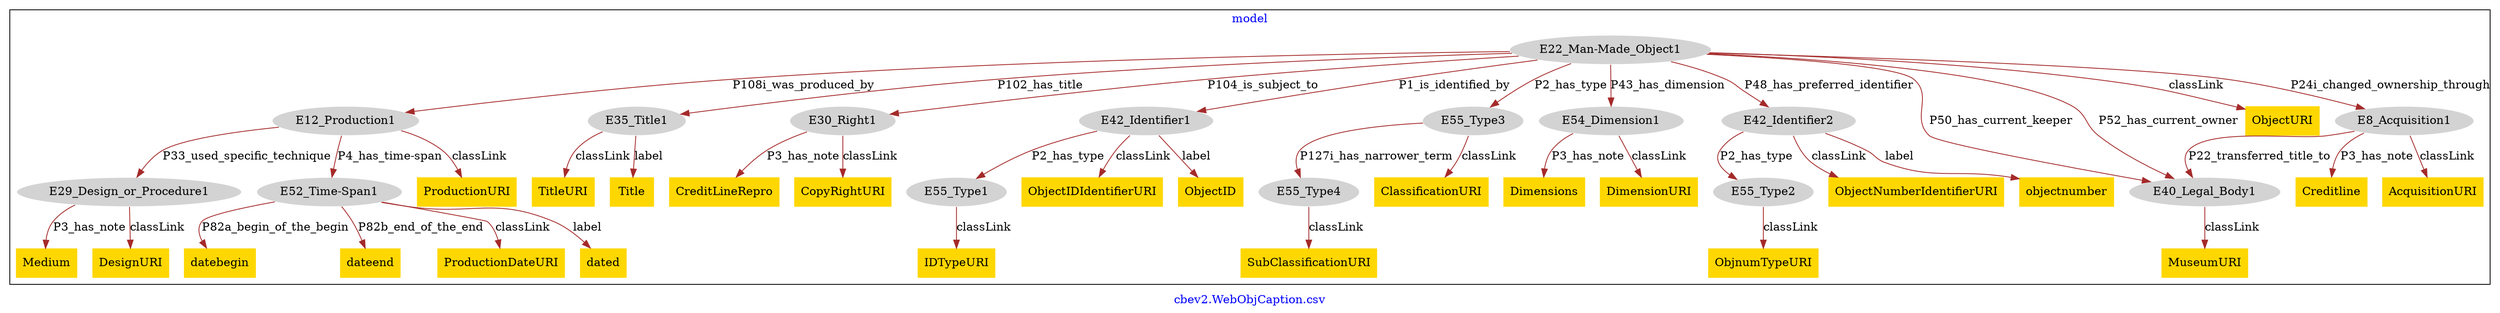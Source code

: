 digraph n0 {
fontcolor="blue"
remincross="true"
label="cbev2.WebObjCaption.csv"
subgraph cluster {
label="model"
n2[style="filled",color="white",fillcolor="lightgray",label="E12_Production1"];
n3[style="filled",color="white",fillcolor="lightgray",label="E29_Design_or_Procedure1"];
n4[style="filled",color="white",fillcolor="lightgray",label="E52_Time-Span1"];
n5[shape="plaintext",style="filled",fillcolor="gold",label="ProductionURI"];
n6[style="filled",color="white",fillcolor="lightgray",label="E22_Man-Made_Object1"];
n7[style="filled",color="white",fillcolor="lightgray",label="E35_Title1"];
n8[style="filled",color="white",fillcolor="lightgray",label="E30_Right1"];
n9[style="filled",color="white",fillcolor="lightgray",label="E42_Identifier1"];
n10[style="filled",color="white",fillcolor="lightgray",label="E55_Type3"];
n11[style="filled",color="white",fillcolor="lightgray",label="E54_Dimension1"];
n12[style="filled",color="white",fillcolor="lightgray",label="E42_Identifier2"];
n13[style="filled",color="white",fillcolor="lightgray",label="E40_Legal_Body1"];
n14[shape="plaintext",style="filled",fillcolor="gold",label="ObjectURI"];
n15[shape="plaintext",style="filled",fillcolor="gold",label="Medium"];
n16[shape="plaintext",style="filled",fillcolor="gold",label="DesignURI"];
n17[shape="plaintext",style="filled",fillcolor="gold",label="CreditLineRepro"];
n18[shape="plaintext",style="filled",fillcolor="gold",label="CopyRightURI"];
n19[shape="plaintext",style="filled",fillcolor="gold",label="TitleURI"];
n20[shape="plaintext",style="filled",fillcolor="gold",label="Title"];
n21[shape="plaintext",style="filled",fillcolor="gold",label="MuseumURI"];
n22[style="filled",color="white",fillcolor="lightgray",label="E55_Type1"];
n23[shape="plaintext",style="filled",fillcolor="gold",label="ObjectIDIdentifierURI"];
n24[shape="plaintext",style="filled",fillcolor="gold",label="ObjectID"];
n25[style="filled",color="white",fillcolor="lightgray",label="E55_Type2"];
n26[shape="plaintext",style="filled",fillcolor="gold",label="ObjectNumberIdentifierURI"];
n27[shape="plaintext",style="filled",fillcolor="gold",label="objectnumber"];
n28[shape="plaintext",style="filled",fillcolor="gold",label="datebegin"];
n29[shape="plaintext",style="filled",fillcolor="gold",label="dateend"];
n30[shape="plaintext",style="filled",fillcolor="gold",label="ProductionDateURI"];
n31[shape="plaintext",style="filled",fillcolor="gold",label="dated"];
n32[shape="plaintext",style="filled",fillcolor="gold",label="Dimensions"];
n33[shape="plaintext",style="filled",fillcolor="gold",label="DimensionURI"];
n34[shape="plaintext",style="filled",fillcolor="gold",label="IDTypeURI"];
n35[shape="plaintext",style="filled",fillcolor="gold",label="ObjnumTypeURI"];
n36[style="filled",color="white",fillcolor="lightgray",label="E55_Type4"];
n37[shape="plaintext",style="filled",fillcolor="gold",label="ClassificationURI"];
n38[shape="plaintext",style="filled",fillcolor="gold",label="SubClassificationURI"];
n39[style="filled",color="white",fillcolor="lightgray",label="E8_Acquisition1"];
n40[shape="plaintext",style="filled",fillcolor="gold",label="Creditline"];
n41[shape="plaintext",style="filled",fillcolor="gold",label="AcquisitionURI"];
}
n2 -> n3[color="brown",fontcolor="black",label="P33_used_specific_technique"]
n2 -> n4[color="brown",fontcolor="black",label="P4_has_time-span"]
n2 -> n5[color="brown",fontcolor="black",label="classLink"]
n6 -> n7[color="brown",fontcolor="black",label="P102_has_title"]
n6 -> n8[color="brown",fontcolor="black",label="P104_is_subject_to"]
n6 -> n2[color="brown",fontcolor="black",label="P108i_was_produced_by"]
n6 -> n9[color="brown",fontcolor="black",label="P1_is_identified_by"]
n6 -> n10[color="brown",fontcolor="black",label="P2_has_type"]
n6 -> n11[color="brown",fontcolor="black",label="P43_has_dimension"]
n6 -> n12[color="brown",fontcolor="black",label="P48_has_preferred_identifier"]
n6 -> n13[color="brown",fontcolor="black",label="P50_has_current_keeper"]
n6 -> n14[color="brown",fontcolor="black",label="classLink"]
n3 -> n15[color="brown",fontcolor="black",label="P3_has_note"]
n3 -> n16[color="brown",fontcolor="black",label="classLink"]
n8 -> n17[color="brown",fontcolor="black",label="P3_has_note"]
n8 -> n18[color="brown",fontcolor="black",label="classLink"]
n7 -> n19[color="brown",fontcolor="black",label="classLink"]
n7 -> n20[color="brown",fontcolor="black",label="label"]
n13 -> n21[color="brown",fontcolor="black",label="classLink"]
n9 -> n22[color="brown",fontcolor="black",label="P2_has_type"]
n9 -> n23[color="brown",fontcolor="black",label="classLink"]
n9 -> n24[color="brown",fontcolor="black",label="label"]
n12 -> n25[color="brown",fontcolor="black",label="P2_has_type"]
n12 -> n26[color="brown",fontcolor="black",label="classLink"]
n12 -> n27[color="brown",fontcolor="black",label="label"]
n4 -> n28[color="brown",fontcolor="black",label="P82a_begin_of_the_begin"]
n4 -> n29[color="brown",fontcolor="black",label="P82b_end_of_the_end"]
n4 -> n30[color="brown",fontcolor="black",label="classLink"]
n4 -> n31[color="brown",fontcolor="black",label="label"]
n11 -> n32[color="brown",fontcolor="black",label="P3_has_note"]
n11 -> n33[color="brown",fontcolor="black",label="classLink"]
n22 -> n34[color="brown",fontcolor="black",label="classLink"]
n25 -> n35[color="brown",fontcolor="black",label="classLink"]
n10 -> n36[color="brown",fontcolor="black",label="P127i_has_narrower_term"]
n10 -> n37[color="brown",fontcolor="black",label="classLink"]
n36 -> n38[color="brown",fontcolor="black",label="classLink"]
n39 -> n13[color="brown",fontcolor="black",label="P22_transferred_title_to"]
n39 -> n40[color="brown",fontcolor="black",label="P3_has_note"]
n39 -> n41[color="brown",fontcolor="black",label="classLink"]
n6 -> n39[color="brown",fontcolor="black",label="P24i_changed_ownership_through"]
n6 -> n13[color="brown",fontcolor="black",label="P52_has_current_owner"]
}
